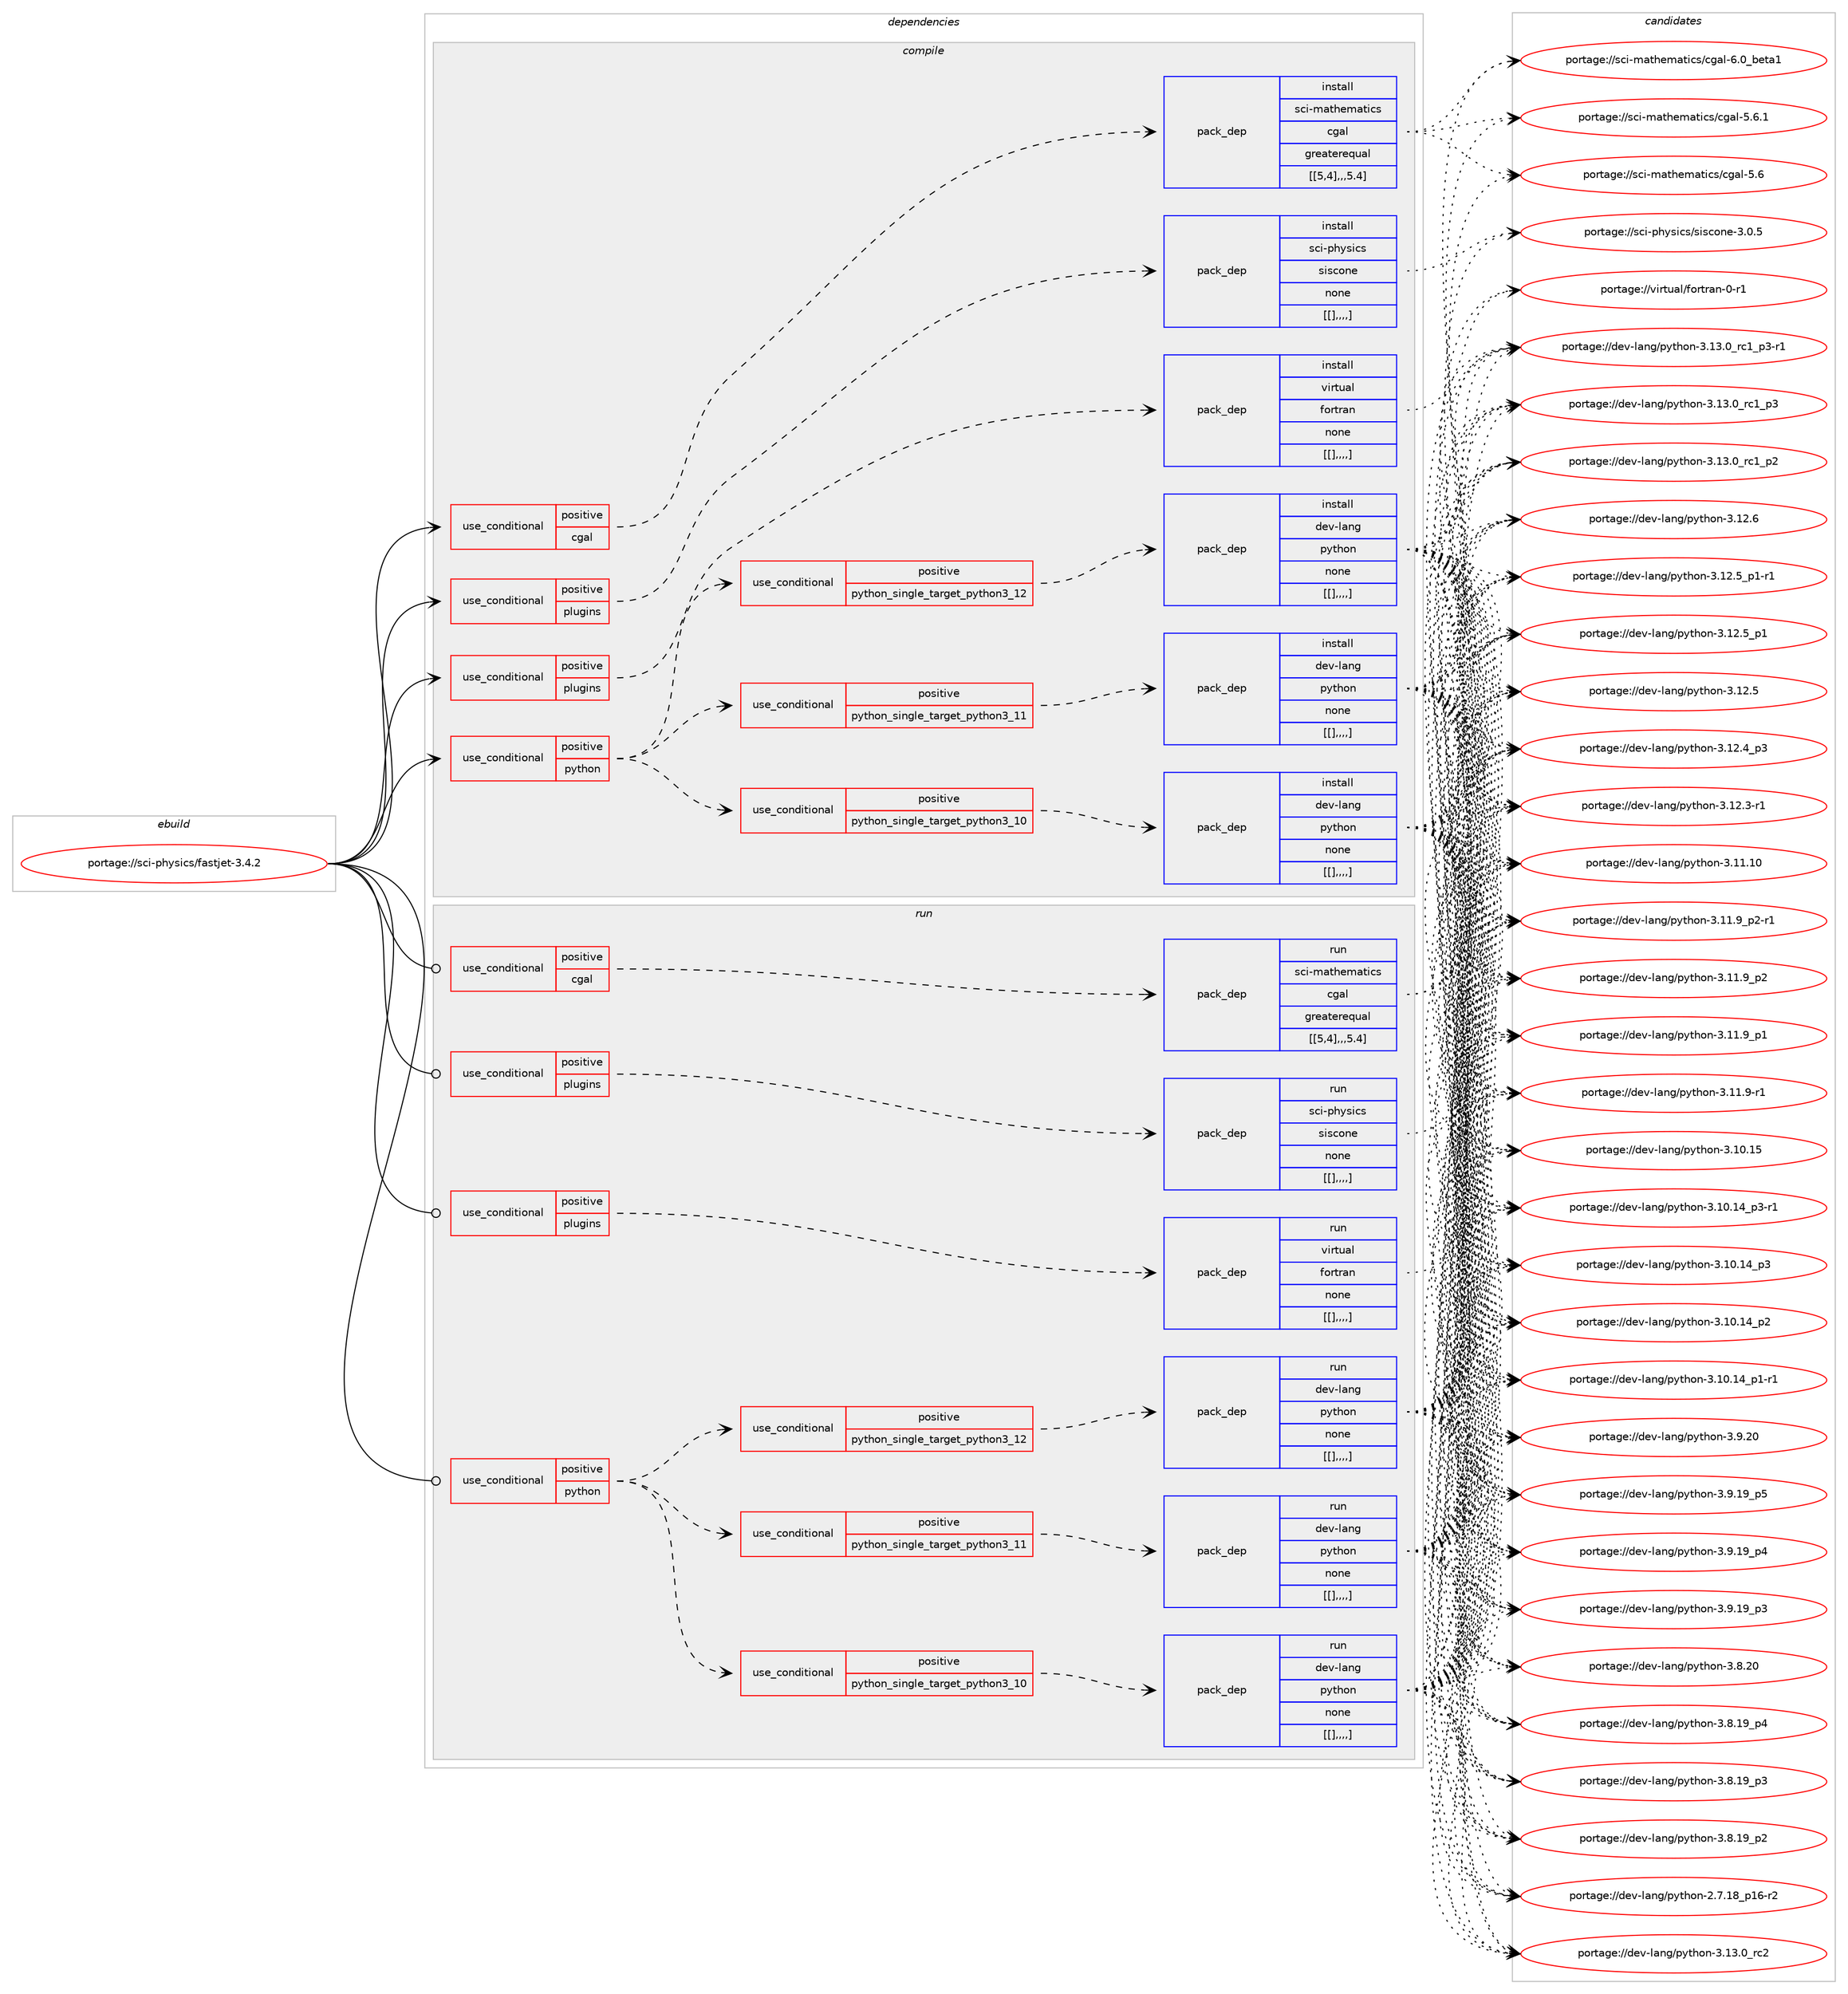 digraph prolog {

# *************
# Graph options
# *************

newrank=true;
concentrate=true;
compound=true;
graph [rankdir=LR,fontname=Helvetica,fontsize=10,ranksep=1.5];#, ranksep=2.5, nodesep=0.2];
edge  [arrowhead=vee];
node  [fontname=Helvetica,fontsize=10];

# **********
# The ebuild
# **********

subgraph cluster_leftcol {
color=gray;
label=<<i>ebuild</i>>;
id [label="portage://sci-physics/fastjet-3.4.2", color=red, width=4, href="../sci-physics/fastjet-3.4.2.svg"];
}

# ****************
# The dependencies
# ****************

subgraph cluster_midcol {
color=gray;
label=<<i>dependencies</i>>;
subgraph cluster_compile {
fillcolor="#eeeeee";
style=filled;
label=<<i>compile</i>>;
subgraph cond112927 {
dependency426866 [label=<<TABLE BORDER="0" CELLBORDER="1" CELLSPACING="0" CELLPADDING="4"><TR><TD ROWSPAN="3" CELLPADDING="10">use_conditional</TD></TR><TR><TD>positive</TD></TR><TR><TD>cgal</TD></TR></TABLE>>, shape=none, color=red];
subgraph pack310902 {
dependency426867 [label=<<TABLE BORDER="0" CELLBORDER="1" CELLSPACING="0" CELLPADDING="4" WIDTH="220"><TR><TD ROWSPAN="6" CELLPADDING="30">pack_dep</TD></TR><TR><TD WIDTH="110">install</TD></TR><TR><TD>sci-mathematics</TD></TR><TR><TD>cgal</TD></TR><TR><TD>greaterequal</TD></TR><TR><TD>[[5,4],,,5.4]</TD></TR></TABLE>>, shape=none, color=blue];
}
dependency426866:e -> dependency426867:w [weight=20,style="dashed",arrowhead="vee"];
}
id:e -> dependency426866:w [weight=20,style="solid",arrowhead="vee"];
subgraph cond112928 {
dependency426868 [label=<<TABLE BORDER="0" CELLBORDER="1" CELLSPACING="0" CELLPADDING="4"><TR><TD ROWSPAN="3" CELLPADDING="10">use_conditional</TD></TR><TR><TD>positive</TD></TR><TR><TD>plugins</TD></TR></TABLE>>, shape=none, color=red];
subgraph pack310903 {
dependency426869 [label=<<TABLE BORDER="0" CELLBORDER="1" CELLSPACING="0" CELLPADDING="4" WIDTH="220"><TR><TD ROWSPAN="6" CELLPADDING="30">pack_dep</TD></TR><TR><TD WIDTH="110">install</TD></TR><TR><TD>sci-physics</TD></TR><TR><TD>siscone</TD></TR><TR><TD>none</TD></TR><TR><TD>[[],,,,]</TD></TR></TABLE>>, shape=none, color=blue];
}
dependency426868:e -> dependency426869:w [weight=20,style="dashed",arrowhead="vee"];
}
id:e -> dependency426868:w [weight=20,style="solid",arrowhead="vee"];
subgraph cond112929 {
dependency426870 [label=<<TABLE BORDER="0" CELLBORDER="1" CELLSPACING="0" CELLPADDING="4"><TR><TD ROWSPAN="3" CELLPADDING="10">use_conditional</TD></TR><TR><TD>positive</TD></TR><TR><TD>plugins</TD></TR></TABLE>>, shape=none, color=red];
subgraph pack310904 {
dependency426871 [label=<<TABLE BORDER="0" CELLBORDER="1" CELLSPACING="0" CELLPADDING="4" WIDTH="220"><TR><TD ROWSPAN="6" CELLPADDING="30">pack_dep</TD></TR><TR><TD WIDTH="110">install</TD></TR><TR><TD>virtual</TD></TR><TR><TD>fortran</TD></TR><TR><TD>none</TD></TR><TR><TD>[[],,,,]</TD></TR></TABLE>>, shape=none, color=blue];
}
dependency426870:e -> dependency426871:w [weight=20,style="dashed",arrowhead="vee"];
}
id:e -> dependency426870:w [weight=20,style="solid",arrowhead="vee"];
subgraph cond112930 {
dependency426872 [label=<<TABLE BORDER="0" CELLBORDER="1" CELLSPACING="0" CELLPADDING="4"><TR><TD ROWSPAN="3" CELLPADDING="10">use_conditional</TD></TR><TR><TD>positive</TD></TR><TR><TD>python</TD></TR></TABLE>>, shape=none, color=red];
subgraph cond112931 {
dependency426873 [label=<<TABLE BORDER="0" CELLBORDER="1" CELLSPACING="0" CELLPADDING="4"><TR><TD ROWSPAN="3" CELLPADDING="10">use_conditional</TD></TR><TR><TD>positive</TD></TR><TR><TD>python_single_target_python3_10</TD></TR></TABLE>>, shape=none, color=red];
subgraph pack310905 {
dependency426874 [label=<<TABLE BORDER="0" CELLBORDER="1" CELLSPACING="0" CELLPADDING="4" WIDTH="220"><TR><TD ROWSPAN="6" CELLPADDING="30">pack_dep</TD></TR><TR><TD WIDTH="110">install</TD></TR><TR><TD>dev-lang</TD></TR><TR><TD>python</TD></TR><TR><TD>none</TD></TR><TR><TD>[[],,,,]</TD></TR></TABLE>>, shape=none, color=blue];
}
dependency426873:e -> dependency426874:w [weight=20,style="dashed",arrowhead="vee"];
}
dependency426872:e -> dependency426873:w [weight=20,style="dashed",arrowhead="vee"];
subgraph cond112932 {
dependency426875 [label=<<TABLE BORDER="0" CELLBORDER="1" CELLSPACING="0" CELLPADDING="4"><TR><TD ROWSPAN="3" CELLPADDING="10">use_conditional</TD></TR><TR><TD>positive</TD></TR><TR><TD>python_single_target_python3_11</TD></TR></TABLE>>, shape=none, color=red];
subgraph pack310906 {
dependency426876 [label=<<TABLE BORDER="0" CELLBORDER="1" CELLSPACING="0" CELLPADDING="4" WIDTH="220"><TR><TD ROWSPAN="6" CELLPADDING="30">pack_dep</TD></TR><TR><TD WIDTH="110">install</TD></TR><TR><TD>dev-lang</TD></TR><TR><TD>python</TD></TR><TR><TD>none</TD></TR><TR><TD>[[],,,,]</TD></TR></TABLE>>, shape=none, color=blue];
}
dependency426875:e -> dependency426876:w [weight=20,style="dashed",arrowhead="vee"];
}
dependency426872:e -> dependency426875:w [weight=20,style="dashed",arrowhead="vee"];
subgraph cond112933 {
dependency426877 [label=<<TABLE BORDER="0" CELLBORDER="1" CELLSPACING="0" CELLPADDING="4"><TR><TD ROWSPAN="3" CELLPADDING="10">use_conditional</TD></TR><TR><TD>positive</TD></TR><TR><TD>python_single_target_python3_12</TD></TR></TABLE>>, shape=none, color=red];
subgraph pack310907 {
dependency426878 [label=<<TABLE BORDER="0" CELLBORDER="1" CELLSPACING="0" CELLPADDING="4" WIDTH="220"><TR><TD ROWSPAN="6" CELLPADDING="30">pack_dep</TD></TR><TR><TD WIDTH="110">install</TD></TR><TR><TD>dev-lang</TD></TR><TR><TD>python</TD></TR><TR><TD>none</TD></TR><TR><TD>[[],,,,]</TD></TR></TABLE>>, shape=none, color=blue];
}
dependency426877:e -> dependency426878:w [weight=20,style="dashed",arrowhead="vee"];
}
dependency426872:e -> dependency426877:w [weight=20,style="dashed",arrowhead="vee"];
}
id:e -> dependency426872:w [weight=20,style="solid",arrowhead="vee"];
}
subgraph cluster_compileandrun {
fillcolor="#eeeeee";
style=filled;
label=<<i>compile and run</i>>;
}
subgraph cluster_run {
fillcolor="#eeeeee";
style=filled;
label=<<i>run</i>>;
subgraph cond112934 {
dependency426879 [label=<<TABLE BORDER="0" CELLBORDER="1" CELLSPACING="0" CELLPADDING="4"><TR><TD ROWSPAN="3" CELLPADDING="10">use_conditional</TD></TR><TR><TD>positive</TD></TR><TR><TD>cgal</TD></TR></TABLE>>, shape=none, color=red];
subgraph pack310908 {
dependency426880 [label=<<TABLE BORDER="0" CELLBORDER="1" CELLSPACING="0" CELLPADDING="4" WIDTH="220"><TR><TD ROWSPAN="6" CELLPADDING="30">pack_dep</TD></TR><TR><TD WIDTH="110">run</TD></TR><TR><TD>sci-mathematics</TD></TR><TR><TD>cgal</TD></TR><TR><TD>greaterequal</TD></TR><TR><TD>[[5,4],,,5.4]</TD></TR></TABLE>>, shape=none, color=blue];
}
dependency426879:e -> dependency426880:w [weight=20,style="dashed",arrowhead="vee"];
}
id:e -> dependency426879:w [weight=20,style="solid",arrowhead="odot"];
subgraph cond112935 {
dependency426881 [label=<<TABLE BORDER="0" CELLBORDER="1" CELLSPACING="0" CELLPADDING="4"><TR><TD ROWSPAN="3" CELLPADDING="10">use_conditional</TD></TR><TR><TD>positive</TD></TR><TR><TD>plugins</TD></TR></TABLE>>, shape=none, color=red];
subgraph pack310909 {
dependency426882 [label=<<TABLE BORDER="0" CELLBORDER="1" CELLSPACING="0" CELLPADDING="4" WIDTH="220"><TR><TD ROWSPAN="6" CELLPADDING="30">pack_dep</TD></TR><TR><TD WIDTH="110">run</TD></TR><TR><TD>sci-physics</TD></TR><TR><TD>siscone</TD></TR><TR><TD>none</TD></TR><TR><TD>[[],,,,]</TD></TR></TABLE>>, shape=none, color=blue];
}
dependency426881:e -> dependency426882:w [weight=20,style="dashed",arrowhead="vee"];
}
id:e -> dependency426881:w [weight=20,style="solid",arrowhead="odot"];
subgraph cond112936 {
dependency426883 [label=<<TABLE BORDER="0" CELLBORDER="1" CELLSPACING="0" CELLPADDING="4"><TR><TD ROWSPAN="3" CELLPADDING="10">use_conditional</TD></TR><TR><TD>positive</TD></TR><TR><TD>plugins</TD></TR></TABLE>>, shape=none, color=red];
subgraph pack310910 {
dependency426884 [label=<<TABLE BORDER="0" CELLBORDER="1" CELLSPACING="0" CELLPADDING="4" WIDTH="220"><TR><TD ROWSPAN="6" CELLPADDING="30">pack_dep</TD></TR><TR><TD WIDTH="110">run</TD></TR><TR><TD>virtual</TD></TR><TR><TD>fortran</TD></TR><TR><TD>none</TD></TR><TR><TD>[[],,,,]</TD></TR></TABLE>>, shape=none, color=blue];
}
dependency426883:e -> dependency426884:w [weight=20,style="dashed",arrowhead="vee"];
}
id:e -> dependency426883:w [weight=20,style="solid",arrowhead="odot"];
subgraph cond112937 {
dependency426885 [label=<<TABLE BORDER="0" CELLBORDER="1" CELLSPACING="0" CELLPADDING="4"><TR><TD ROWSPAN="3" CELLPADDING="10">use_conditional</TD></TR><TR><TD>positive</TD></TR><TR><TD>python</TD></TR></TABLE>>, shape=none, color=red];
subgraph cond112938 {
dependency426886 [label=<<TABLE BORDER="0" CELLBORDER="1" CELLSPACING="0" CELLPADDING="4"><TR><TD ROWSPAN="3" CELLPADDING="10">use_conditional</TD></TR><TR><TD>positive</TD></TR><TR><TD>python_single_target_python3_10</TD></TR></TABLE>>, shape=none, color=red];
subgraph pack310911 {
dependency426887 [label=<<TABLE BORDER="0" CELLBORDER="1" CELLSPACING="0" CELLPADDING="4" WIDTH="220"><TR><TD ROWSPAN="6" CELLPADDING="30">pack_dep</TD></TR><TR><TD WIDTH="110">run</TD></TR><TR><TD>dev-lang</TD></TR><TR><TD>python</TD></TR><TR><TD>none</TD></TR><TR><TD>[[],,,,]</TD></TR></TABLE>>, shape=none, color=blue];
}
dependency426886:e -> dependency426887:w [weight=20,style="dashed",arrowhead="vee"];
}
dependency426885:e -> dependency426886:w [weight=20,style="dashed",arrowhead="vee"];
subgraph cond112939 {
dependency426888 [label=<<TABLE BORDER="0" CELLBORDER="1" CELLSPACING="0" CELLPADDING="4"><TR><TD ROWSPAN="3" CELLPADDING="10">use_conditional</TD></TR><TR><TD>positive</TD></TR><TR><TD>python_single_target_python3_11</TD></TR></TABLE>>, shape=none, color=red];
subgraph pack310912 {
dependency426889 [label=<<TABLE BORDER="0" CELLBORDER="1" CELLSPACING="0" CELLPADDING="4" WIDTH="220"><TR><TD ROWSPAN="6" CELLPADDING="30">pack_dep</TD></TR><TR><TD WIDTH="110">run</TD></TR><TR><TD>dev-lang</TD></TR><TR><TD>python</TD></TR><TR><TD>none</TD></TR><TR><TD>[[],,,,]</TD></TR></TABLE>>, shape=none, color=blue];
}
dependency426888:e -> dependency426889:w [weight=20,style="dashed",arrowhead="vee"];
}
dependency426885:e -> dependency426888:w [weight=20,style="dashed",arrowhead="vee"];
subgraph cond112940 {
dependency426890 [label=<<TABLE BORDER="0" CELLBORDER="1" CELLSPACING="0" CELLPADDING="4"><TR><TD ROWSPAN="3" CELLPADDING="10">use_conditional</TD></TR><TR><TD>positive</TD></TR><TR><TD>python_single_target_python3_12</TD></TR></TABLE>>, shape=none, color=red];
subgraph pack310913 {
dependency426891 [label=<<TABLE BORDER="0" CELLBORDER="1" CELLSPACING="0" CELLPADDING="4" WIDTH="220"><TR><TD ROWSPAN="6" CELLPADDING="30">pack_dep</TD></TR><TR><TD WIDTH="110">run</TD></TR><TR><TD>dev-lang</TD></TR><TR><TD>python</TD></TR><TR><TD>none</TD></TR><TR><TD>[[],,,,]</TD></TR></TABLE>>, shape=none, color=blue];
}
dependency426890:e -> dependency426891:w [weight=20,style="dashed",arrowhead="vee"];
}
dependency426885:e -> dependency426890:w [weight=20,style="dashed",arrowhead="vee"];
}
id:e -> dependency426885:w [weight=20,style="solid",arrowhead="odot"];
}
}

# **************
# The candidates
# **************

subgraph cluster_choices {
rank=same;
color=gray;
label=<<i>candidates</i>>;

subgraph choice310902 {
color=black;
nodesep=1;
choice11599105451099711610410110997116105991154799103971084554464895981011169749 [label="portage://sci-mathematics/cgal-6.0_beta1", color=red, width=4,href="../sci-mathematics/cgal-6.0_beta1.svg"];
choice1159910545109971161041011099711610599115479910397108455346544649 [label="portage://sci-mathematics/cgal-5.6.1", color=red, width=4,href="../sci-mathematics/cgal-5.6.1.svg"];
choice115991054510997116104101109971161059911547991039710845534654 [label="portage://sci-mathematics/cgal-5.6", color=red, width=4,href="../sci-mathematics/cgal-5.6.svg"];
dependency426867:e -> choice11599105451099711610410110997116105991154799103971084554464895981011169749:w [style=dotted,weight="100"];
dependency426867:e -> choice1159910545109971161041011099711610599115479910397108455346544649:w [style=dotted,weight="100"];
dependency426867:e -> choice115991054510997116104101109971161059911547991039710845534654:w [style=dotted,weight="100"];
}
subgraph choice310903 {
color=black;
nodesep=1;
choice1159910545112104121115105991154711510511599111110101455146484653 [label="portage://sci-physics/siscone-3.0.5", color=red, width=4,href="../sci-physics/siscone-3.0.5.svg"];
dependency426869:e -> choice1159910545112104121115105991154711510511599111110101455146484653:w [style=dotted,weight="100"];
}
subgraph choice310904 {
color=black;
nodesep=1;
choice11810511411611797108471021111141161149711045484511449 [label="portage://virtual/fortran-0-r1", color=red, width=4,href="../virtual/fortran-0-r1.svg"];
dependency426871:e -> choice11810511411611797108471021111141161149711045484511449:w [style=dotted,weight="100"];
}
subgraph choice310905 {
color=black;
nodesep=1;
choice10010111845108971101034711212111610411111045514649514648951149950 [label="portage://dev-lang/python-3.13.0_rc2", color=red, width=4,href="../dev-lang/python-3.13.0_rc2.svg"];
choice1001011184510897110103471121211161041111104551464951464895114994995112514511449 [label="portage://dev-lang/python-3.13.0_rc1_p3-r1", color=red, width=4,href="../dev-lang/python-3.13.0_rc1_p3-r1.svg"];
choice100101118451089711010347112121116104111110455146495146489511499499511251 [label="portage://dev-lang/python-3.13.0_rc1_p3", color=red, width=4,href="../dev-lang/python-3.13.0_rc1_p3.svg"];
choice100101118451089711010347112121116104111110455146495146489511499499511250 [label="portage://dev-lang/python-3.13.0_rc1_p2", color=red, width=4,href="../dev-lang/python-3.13.0_rc1_p2.svg"];
choice10010111845108971101034711212111610411111045514649504654 [label="portage://dev-lang/python-3.12.6", color=red, width=4,href="../dev-lang/python-3.12.6.svg"];
choice1001011184510897110103471121211161041111104551464950465395112494511449 [label="portage://dev-lang/python-3.12.5_p1-r1", color=red, width=4,href="../dev-lang/python-3.12.5_p1-r1.svg"];
choice100101118451089711010347112121116104111110455146495046539511249 [label="portage://dev-lang/python-3.12.5_p1", color=red, width=4,href="../dev-lang/python-3.12.5_p1.svg"];
choice10010111845108971101034711212111610411111045514649504653 [label="portage://dev-lang/python-3.12.5", color=red, width=4,href="../dev-lang/python-3.12.5.svg"];
choice100101118451089711010347112121116104111110455146495046529511251 [label="portage://dev-lang/python-3.12.4_p3", color=red, width=4,href="../dev-lang/python-3.12.4_p3.svg"];
choice100101118451089711010347112121116104111110455146495046514511449 [label="portage://dev-lang/python-3.12.3-r1", color=red, width=4,href="../dev-lang/python-3.12.3-r1.svg"];
choice1001011184510897110103471121211161041111104551464949464948 [label="portage://dev-lang/python-3.11.10", color=red, width=4,href="../dev-lang/python-3.11.10.svg"];
choice1001011184510897110103471121211161041111104551464949465795112504511449 [label="portage://dev-lang/python-3.11.9_p2-r1", color=red, width=4,href="../dev-lang/python-3.11.9_p2-r1.svg"];
choice100101118451089711010347112121116104111110455146494946579511250 [label="portage://dev-lang/python-3.11.9_p2", color=red, width=4,href="../dev-lang/python-3.11.9_p2.svg"];
choice100101118451089711010347112121116104111110455146494946579511249 [label="portage://dev-lang/python-3.11.9_p1", color=red, width=4,href="../dev-lang/python-3.11.9_p1.svg"];
choice100101118451089711010347112121116104111110455146494946574511449 [label="portage://dev-lang/python-3.11.9-r1", color=red, width=4,href="../dev-lang/python-3.11.9-r1.svg"];
choice1001011184510897110103471121211161041111104551464948464953 [label="portage://dev-lang/python-3.10.15", color=red, width=4,href="../dev-lang/python-3.10.15.svg"];
choice100101118451089711010347112121116104111110455146494846495295112514511449 [label="portage://dev-lang/python-3.10.14_p3-r1", color=red, width=4,href="../dev-lang/python-3.10.14_p3-r1.svg"];
choice10010111845108971101034711212111610411111045514649484649529511251 [label="portage://dev-lang/python-3.10.14_p3", color=red, width=4,href="../dev-lang/python-3.10.14_p3.svg"];
choice10010111845108971101034711212111610411111045514649484649529511250 [label="portage://dev-lang/python-3.10.14_p2", color=red, width=4,href="../dev-lang/python-3.10.14_p2.svg"];
choice100101118451089711010347112121116104111110455146494846495295112494511449 [label="portage://dev-lang/python-3.10.14_p1-r1", color=red, width=4,href="../dev-lang/python-3.10.14_p1-r1.svg"];
choice10010111845108971101034711212111610411111045514657465048 [label="portage://dev-lang/python-3.9.20", color=red, width=4,href="../dev-lang/python-3.9.20.svg"];
choice100101118451089711010347112121116104111110455146574649579511253 [label="portage://dev-lang/python-3.9.19_p5", color=red, width=4,href="../dev-lang/python-3.9.19_p5.svg"];
choice100101118451089711010347112121116104111110455146574649579511252 [label="portage://dev-lang/python-3.9.19_p4", color=red, width=4,href="../dev-lang/python-3.9.19_p4.svg"];
choice100101118451089711010347112121116104111110455146574649579511251 [label="portage://dev-lang/python-3.9.19_p3", color=red, width=4,href="../dev-lang/python-3.9.19_p3.svg"];
choice10010111845108971101034711212111610411111045514656465048 [label="portage://dev-lang/python-3.8.20", color=red, width=4,href="../dev-lang/python-3.8.20.svg"];
choice100101118451089711010347112121116104111110455146564649579511252 [label="portage://dev-lang/python-3.8.19_p4", color=red, width=4,href="../dev-lang/python-3.8.19_p4.svg"];
choice100101118451089711010347112121116104111110455146564649579511251 [label="portage://dev-lang/python-3.8.19_p3", color=red, width=4,href="../dev-lang/python-3.8.19_p3.svg"];
choice100101118451089711010347112121116104111110455146564649579511250 [label="portage://dev-lang/python-3.8.19_p2", color=red, width=4,href="../dev-lang/python-3.8.19_p2.svg"];
choice100101118451089711010347112121116104111110455046554649569511249544511450 [label="portage://dev-lang/python-2.7.18_p16-r2", color=red, width=4,href="../dev-lang/python-2.7.18_p16-r2.svg"];
dependency426874:e -> choice10010111845108971101034711212111610411111045514649514648951149950:w [style=dotted,weight="100"];
dependency426874:e -> choice1001011184510897110103471121211161041111104551464951464895114994995112514511449:w [style=dotted,weight="100"];
dependency426874:e -> choice100101118451089711010347112121116104111110455146495146489511499499511251:w [style=dotted,weight="100"];
dependency426874:e -> choice100101118451089711010347112121116104111110455146495146489511499499511250:w [style=dotted,weight="100"];
dependency426874:e -> choice10010111845108971101034711212111610411111045514649504654:w [style=dotted,weight="100"];
dependency426874:e -> choice1001011184510897110103471121211161041111104551464950465395112494511449:w [style=dotted,weight="100"];
dependency426874:e -> choice100101118451089711010347112121116104111110455146495046539511249:w [style=dotted,weight="100"];
dependency426874:e -> choice10010111845108971101034711212111610411111045514649504653:w [style=dotted,weight="100"];
dependency426874:e -> choice100101118451089711010347112121116104111110455146495046529511251:w [style=dotted,weight="100"];
dependency426874:e -> choice100101118451089711010347112121116104111110455146495046514511449:w [style=dotted,weight="100"];
dependency426874:e -> choice1001011184510897110103471121211161041111104551464949464948:w [style=dotted,weight="100"];
dependency426874:e -> choice1001011184510897110103471121211161041111104551464949465795112504511449:w [style=dotted,weight="100"];
dependency426874:e -> choice100101118451089711010347112121116104111110455146494946579511250:w [style=dotted,weight="100"];
dependency426874:e -> choice100101118451089711010347112121116104111110455146494946579511249:w [style=dotted,weight="100"];
dependency426874:e -> choice100101118451089711010347112121116104111110455146494946574511449:w [style=dotted,weight="100"];
dependency426874:e -> choice1001011184510897110103471121211161041111104551464948464953:w [style=dotted,weight="100"];
dependency426874:e -> choice100101118451089711010347112121116104111110455146494846495295112514511449:w [style=dotted,weight="100"];
dependency426874:e -> choice10010111845108971101034711212111610411111045514649484649529511251:w [style=dotted,weight="100"];
dependency426874:e -> choice10010111845108971101034711212111610411111045514649484649529511250:w [style=dotted,weight="100"];
dependency426874:e -> choice100101118451089711010347112121116104111110455146494846495295112494511449:w [style=dotted,weight="100"];
dependency426874:e -> choice10010111845108971101034711212111610411111045514657465048:w [style=dotted,weight="100"];
dependency426874:e -> choice100101118451089711010347112121116104111110455146574649579511253:w [style=dotted,weight="100"];
dependency426874:e -> choice100101118451089711010347112121116104111110455146574649579511252:w [style=dotted,weight="100"];
dependency426874:e -> choice100101118451089711010347112121116104111110455146574649579511251:w [style=dotted,weight="100"];
dependency426874:e -> choice10010111845108971101034711212111610411111045514656465048:w [style=dotted,weight="100"];
dependency426874:e -> choice100101118451089711010347112121116104111110455146564649579511252:w [style=dotted,weight="100"];
dependency426874:e -> choice100101118451089711010347112121116104111110455146564649579511251:w [style=dotted,weight="100"];
dependency426874:e -> choice100101118451089711010347112121116104111110455146564649579511250:w [style=dotted,weight="100"];
dependency426874:e -> choice100101118451089711010347112121116104111110455046554649569511249544511450:w [style=dotted,weight="100"];
}
subgraph choice310906 {
color=black;
nodesep=1;
choice10010111845108971101034711212111610411111045514649514648951149950 [label="portage://dev-lang/python-3.13.0_rc2", color=red, width=4,href="../dev-lang/python-3.13.0_rc2.svg"];
choice1001011184510897110103471121211161041111104551464951464895114994995112514511449 [label="portage://dev-lang/python-3.13.0_rc1_p3-r1", color=red, width=4,href="../dev-lang/python-3.13.0_rc1_p3-r1.svg"];
choice100101118451089711010347112121116104111110455146495146489511499499511251 [label="portage://dev-lang/python-3.13.0_rc1_p3", color=red, width=4,href="../dev-lang/python-3.13.0_rc1_p3.svg"];
choice100101118451089711010347112121116104111110455146495146489511499499511250 [label="portage://dev-lang/python-3.13.0_rc1_p2", color=red, width=4,href="../dev-lang/python-3.13.0_rc1_p2.svg"];
choice10010111845108971101034711212111610411111045514649504654 [label="portage://dev-lang/python-3.12.6", color=red, width=4,href="../dev-lang/python-3.12.6.svg"];
choice1001011184510897110103471121211161041111104551464950465395112494511449 [label="portage://dev-lang/python-3.12.5_p1-r1", color=red, width=4,href="../dev-lang/python-3.12.5_p1-r1.svg"];
choice100101118451089711010347112121116104111110455146495046539511249 [label="portage://dev-lang/python-3.12.5_p1", color=red, width=4,href="../dev-lang/python-3.12.5_p1.svg"];
choice10010111845108971101034711212111610411111045514649504653 [label="portage://dev-lang/python-3.12.5", color=red, width=4,href="../dev-lang/python-3.12.5.svg"];
choice100101118451089711010347112121116104111110455146495046529511251 [label="portage://dev-lang/python-3.12.4_p3", color=red, width=4,href="../dev-lang/python-3.12.4_p3.svg"];
choice100101118451089711010347112121116104111110455146495046514511449 [label="portage://dev-lang/python-3.12.3-r1", color=red, width=4,href="../dev-lang/python-3.12.3-r1.svg"];
choice1001011184510897110103471121211161041111104551464949464948 [label="portage://dev-lang/python-3.11.10", color=red, width=4,href="../dev-lang/python-3.11.10.svg"];
choice1001011184510897110103471121211161041111104551464949465795112504511449 [label="portage://dev-lang/python-3.11.9_p2-r1", color=red, width=4,href="../dev-lang/python-3.11.9_p2-r1.svg"];
choice100101118451089711010347112121116104111110455146494946579511250 [label="portage://dev-lang/python-3.11.9_p2", color=red, width=4,href="../dev-lang/python-3.11.9_p2.svg"];
choice100101118451089711010347112121116104111110455146494946579511249 [label="portage://dev-lang/python-3.11.9_p1", color=red, width=4,href="../dev-lang/python-3.11.9_p1.svg"];
choice100101118451089711010347112121116104111110455146494946574511449 [label="portage://dev-lang/python-3.11.9-r1", color=red, width=4,href="../dev-lang/python-3.11.9-r1.svg"];
choice1001011184510897110103471121211161041111104551464948464953 [label="portage://dev-lang/python-3.10.15", color=red, width=4,href="../dev-lang/python-3.10.15.svg"];
choice100101118451089711010347112121116104111110455146494846495295112514511449 [label="portage://dev-lang/python-3.10.14_p3-r1", color=red, width=4,href="../dev-lang/python-3.10.14_p3-r1.svg"];
choice10010111845108971101034711212111610411111045514649484649529511251 [label="portage://dev-lang/python-3.10.14_p3", color=red, width=4,href="../dev-lang/python-3.10.14_p3.svg"];
choice10010111845108971101034711212111610411111045514649484649529511250 [label="portage://dev-lang/python-3.10.14_p2", color=red, width=4,href="../dev-lang/python-3.10.14_p2.svg"];
choice100101118451089711010347112121116104111110455146494846495295112494511449 [label="portage://dev-lang/python-3.10.14_p1-r1", color=red, width=4,href="../dev-lang/python-3.10.14_p1-r1.svg"];
choice10010111845108971101034711212111610411111045514657465048 [label="portage://dev-lang/python-3.9.20", color=red, width=4,href="../dev-lang/python-3.9.20.svg"];
choice100101118451089711010347112121116104111110455146574649579511253 [label="portage://dev-lang/python-3.9.19_p5", color=red, width=4,href="../dev-lang/python-3.9.19_p5.svg"];
choice100101118451089711010347112121116104111110455146574649579511252 [label="portage://dev-lang/python-3.9.19_p4", color=red, width=4,href="../dev-lang/python-3.9.19_p4.svg"];
choice100101118451089711010347112121116104111110455146574649579511251 [label="portage://dev-lang/python-3.9.19_p3", color=red, width=4,href="../dev-lang/python-3.9.19_p3.svg"];
choice10010111845108971101034711212111610411111045514656465048 [label="portage://dev-lang/python-3.8.20", color=red, width=4,href="../dev-lang/python-3.8.20.svg"];
choice100101118451089711010347112121116104111110455146564649579511252 [label="portage://dev-lang/python-3.8.19_p4", color=red, width=4,href="../dev-lang/python-3.8.19_p4.svg"];
choice100101118451089711010347112121116104111110455146564649579511251 [label="portage://dev-lang/python-3.8.19_p3", color=red, width=4,href="../dev-lang/python-3.8.19_p3.svg"];
choice100101118451089711010347112121116104111110455146564649579511250 [label="portage://dev-lang/python-3.8.19_p2", color=red, width=4,href="../dev-lang/python-3.8.19_p2.svg"];
choice100101118451089711010347112121116104111110455046554649569511249544511450 [label="portage://dev-lang/python-2.7.18_p16-r2", color=red, width=4,href="../dev-lang/python-2.7.18_p16-r2.svg"];
dependency426876:e -> choice10010111845108971101034711212111610411111045514649514648951149950:w [style=dotted,weight="100"];
dependency426876:e -> choice1001011184510897110103471121211161041111104551464951464895114994995112514511449:w [style=dotted,weight="100"];
dependency426876:e -> choice100101118451089711010347112121116104111110455146495146489511499499511251:w [style=dotted,weight="100"];
dependency426876:e -> choice100101118451089711010347112121116104111110455146495146489511499499511250:w [style=dotted,weight="100"];
dependency426876:e -> choice10010111845108971101034711212111610411111045514649504654:w [style=dotted,weight="100"];
dependency426876:e -> choice1001011184510897110103471121211161041111104551464950465395112494511449:w [style=dotted,weight="100"];
dependency426876:e -> choice100101118451089711010347112121116104111110455146495046539511249:w [style=dotted,weight="100"];
dependency426876:e -> choice10010111845108971101034711212111610411111045514649504653:w [style=dotted,weight="100"];
dependency426876:e -> choice100101118451089711010347112121116104111110455146495046529511251:w [style=dotted,weight="100"];
dependency426876:e -> choice100101118451089711010347112121116104111110455146495046514511449:w [style=dotted,weight="100"];
dependency426876:e -> choice1001011184510897110103471121211161041111104551464949464948:w [style=dotted,weight="100"];
dependency426876:e -> choice1001011184510897110103471121211161041111104551464949465795112504511449:w [style=dotted,weight="100"];
dependency426876:e -> choice100101118451089711010347112121116104111110455146494946579511250:w [style=dotted,weight="100"];
dependency426876:e -> choice100101118451089711010347112121116104111110455146494946579511249:w [style=dotted,weight="100"];
dependency426876:e -> choice100101118451089711010347112121116104111110455146494946574511449:w [style=dotted,weight="100"];
dependency426876:e -> choice1001011184510897110103471121211161041111104551464948464953:w [style=dotted,weight="100"];
dependency426876:e -> choice100101118451089711010347112121116104111110455146494846495295112514511449:w [style=dotted,weight="100"];
dependency426876:e -> choice10010111845108971101034711212111610411111045514649484649529511251:w [style=dotted,weight="100"];
dependency426876:e -> choice10010111845108971101034711212111610411111045514649484649529511250:w [style=dotted,weight="100"];
dependency426876:e -> choice100101118451089711010347112121116104111110455146494846495295112494511449:w [style=dotted,weight="100"];
dependency426876:e -> choice10010111845108971101034711212111610411111045514657465048:w [style=dotted,weight="100"];
dependency426876:e -> choice100101118451089711010347112121116104111110455146574649579511253:w [style=dotted,weight="100"];
dependency426876:e -> choice100101118451089711010347112121116104111110455146574649579511252:w [style=dotted,weight="100"];
dependency426876:e -> choice100101118451089711010347112121116104111110455146574649579511251:w [style=dotted,weight="100"];
dependency426876:e -> choice10010111845108971101034711212111610411111045514656465048:w [style=dotted,weight="100"];
dependency426876:e -> choice100101118451089711010347112121116104111110455146564649579511252:w [style=dotted,weight="100"];
dependency426876:e -> choice100101118451089711010347112121116104111110455146564649579511251:w [style=dotted,weight="100"];
dependency426876:e -> choice100101118451089711010347112121116104111110455146564649579511250:w [style=dotted,weight="100"];
dependency426876:e -> choice100101118451089711010347112121116104111110455046554649569511249544511450:w [style=dotted,weight="100"];
}
subgraph choice310907 {
color=black;
nodesep=1;
choice10010111845108971101034711212111610411111045514649514648951149950 [label="portage://dev-lang/python-3.13.0_rc2", color=red, width=4,href="../dev-lang/python-3.13.0_rc2.svg"];
choice1001011184510897110103471121211161041111104551464951464895114994995112514511449 [label="portage://dev-lang/python-3.13.0_rc1_p3-r1", color=red, width=4,href="../dev-lang/python-3.13.0_rc1_p3-r1.svg"];
choice100101118451089711010347112121116104111110455146495146489511499499511251 [label="portage://dev-lang/python-3.13.0_rc1_p3", color=red, width=4,href="../dev-lang/python-3.13.0_rc1_p3.svg"];
choice100101118451089711010347112121116104111110455146495146489511499499511250 [label="portage://dev-lang/python-3.13.0_rc1_p2", color=red, width=4,href="../dev-lang/python-3.13.0_rc1_p2.svg"];
choice10010111845108971101034711212111610411111045514649504654 [label="portage://dev-lang/python-3.12.6", color=red, width=4,href="../dev-lang/python-3.12.6.svg"];
choice1001011184510897110103471121211161041111104551464950465395112494511449 [label="portage://dev-lang/python-3.12.5_p1-r1", color=red, width=4,href="../dev-lang/python-3.12.5_p1-r1.svg"];
choice100101118451089711010347112121116104111110455146495046539511249 [label="portage://dev-lang/python-3.12.5_p1", color=red, width=4,href="../dev-lang/python-3.12.5_p1.svg"];
choice10010111845108971101034711212111610411111045514649504653 [label="portage://dev-lang/python-3.12.5", color=red, width=4,href="../dev-lang/python-3.12.5.svg"];
choice100101118451089711010347112121116104111110455146495046529511251 [label="portage://dev-lang/python-3.12.4_p3", color=red, width=4,href="../dev-lang/python-3.12.4_p3.svg"];
choice100101118451089711010347112121116104111110455146495046514511449 [label="portage://dev-lang/python-3.12.3-r1", color=red, width=4,href="../dev-lang/python-3.12.3-r1.svg"];
choice1001011184510897110103471121211161041111104551464949464948 [label="portage://dev-lang/python-3.11.10", color=red, width=4,href="../dev-lang/python-3.11.10.svg"];
choice1001011184510897110103471121211161041111104551464949465795112504511449 [label="portage://dev-lang/python-3.11.9_p2-r1", color=red, width=4,href="../dev-lang/python-3.11.9_p2-r1.svg"];
choice100101118451089711010347112121116104111110455146494946579511250 [label="portage://dev-lang/python-3.11.9_p2", color=red, width=4,href="../dev-lang/python-3.11.9_p2.svg"];
choice100101118451089711010347112121116104111110455146494946579511249 [label="portage://dev-lang/python-3.11.9_p1", color=red, width=4,href="../dev-lang/python-3.11.9_p1.svg"];
choice100101118451089711010347112121116104111110455146494946574511449 [label="portage://dev-lang/python-3.11.9-r1", color=red, width=4,href="../dev-lang/python-3.11.9-r1.svg"];
choice1001011184510897110103471121211161041111104551464948464953 [label="portage://dev-lang/python-3.10.15", color=red, width=4,href="../dev-lang/python-3.10.15.svg"];
choice100101118451089711010347112121116104111110455146494846495295112514511449 [label="portage://dev-lang/python-3.10.14_p3-r1", color=red, width=4,href="../dev-lang/python-3.10.14_p3-r1.svg"];
choice10010111845108971101034711212111610411111045514649484649529511251 [label="portage://dev-lang/python-3.10.14_p3", color=red, width=4,href="../dev-lang/python-3.10.14_p3.svg"];
choice10010111845108971101034711212111610411111045514649484649529511250 [label="portage://dev-lang/python-3.10.14_p2", color=red, width=4,href="../dev-lang/python-3.10.14_p2.svg"];
choice100101118451089711010347112121116104111110455146494846495295112494511449 [label="portage://dev-lang/python-3.10.14_p1-r1", color=red, width=4,href="../dev-lang/python-3.10.14_p1-r1.svg"];
choice10010111845108971101034711212111610411111045514657465048 [label="portage://dev-lang/python-3.9.20", color=red, width=4,href="../dev-lang/python-3.9.20.svg"];
choice100101118451089711010347112121116104111110455146574649579511253 [label="portage://dev-lang/python-3.9.19_p5", color=red, width=4,href="../dev-lang/python-3.9.19_p5.svg"];
choice100101118451089711010347112121116104111110455146574649579511252 [label="portage://dev-lang/python-3.9.19_p4", color=red, width=4,href="../dev-lang/python-3.9.19_p4.svg"];
choice100101118451089711010347112121116104111110455146574649579511251 [label="portage://dev-lang/python-3.9.19_p3", color=red, width=4,href="../dev-lang/python-3.9.19_p3.svg"];
choice10010111845108971101034711212111610411111045514656465048 [label="portage://dev-lang/python-3.8.20", color=red, width=4,href="../dev-lang/python-3.8.20.svg"];
choice100101118451089711010347112121116104111110455146564649579511252 [label="portage://dev-lang/python-3.8.19_p4", color=red, width=4,href="../dev-lang/python-3.8.19_p4.svg"];
choice100101118451089711010347112121116104111110455146564649579511251 [label="portage://dev-lang/python-3.8.19_p3", color=red, width=4,href="../dev-lang/python-3.8.19_p3.svg"];
choice100101118451089711010347112121116104111110455146564649579511250 [label="portage://dev-lang/python-3.8.19_p2", color=red, width=4,href="../dev-lang/python-3.8.19_p2.svg"];
choice100101118451089711010347112121116104111110455046554649569511249544511450 [label="portage://dev-lang/python-2.7.18_p16-r2", color=red, width=4,href="../dev-lang/python-2.7.18_p16-r2.svg"];
dependency426878:e -> choice10010111845108971101034711212111610411111045514649514648951149950:w [style=dotted,weight="100"];
dependency426878:e -> choice1001011184510897110103471121211161041111104551464951464895114994995112514511449:w [style=dotted,weight="100"];
dependency426878:e -> choice100101118451089711010347112121116104111110455146495146489511499499511251:w [style=dotted,weight="100"];
dependency426878:e -> choice100101118451089711010347112121116104111110455146495146489511499499511250:w [style=dotted,weight="100"];
dependency426878:e -> choice10010111845108971101034711212111610411111045514649504654:w [style=dotted,weight="100"];
dependency426878:e -> choice1001011184510897110103471121211161041111104551464950465395112494511449:w [style=dotted,weight="100"];
dependency426878:e -> choice100101118451089711010347112121116104111110455146495046539511249:w [style=dotted,weight="100"];
dependency426878:e -> choice10010111845108971101034711212111610411111045514649504653:w [style=dotted,weight="100"];
dependency426878:e -> choice100101118451089711010347112121116104111110455146495046529511251:w [style=dotted,weight="100"];
dependency426878:e -> choice100101118451089711010347112121116104111110455146495046514511449:w [style=dotted,weight="100"];
dependency426878:e -> choice1001011184510897110103471121211161041111104551464949464948:w [style=dotted,weight="100"];
dependency426878:e -> choice1001011184510897110103471121211161041111104551464949465795112504511449:w [style=dotted,weight="100"];
dependency426878:e -> choice100101118451089711010347112121116104111110455146494946579511250:w [style=dotted,weight="100"];
dependency426878:e -> choice100101118451089711010347112121116104111110455146494946579511249:w [style=dotted,weight="100"];
dependency426878:e -> choice100101118451089711010347112121116104111110455146494946574511449:w [style=dotted,weight="100"];
dependency426878:e -> choice1001011184510897110103471121211161041111104551464948464953:w [style=dotted,weight="100"];
dependency426878:e -> choice100101118451089711010347112121116104111110455146494846495295112514511449:w [style=dotted,weight="100"];
dependency426878:e -> choice10010111845108971101034711212111610411111045514649484649529511251:w [style=dotted,weight="100"];
dependency426878:e -> choice10010111845108971101034711212111610411111045514649484649529511250:w [style=dotted,weight="100"];
dependency426878:e -> choice100101118451089711010347112121116104111110455146494846495295112494511449:w [style=dotted,weight="100"];
dependency426878:e -> choice10010111845108971101034711212111610411111045514657465048:w [style=dotted,weight="100"];
dependency426878:e -> choice100101118451089711010347112121116104111110455146574649579511253:w [style=dotted,weight="100"];
dependency426878:e -> choice100101118451089711010347112121116104111110455146574649579511252:w [style=dotted,weight="100"];
dependency426878:e -> choice100101118451089711010347112121116104111110455146574649579511251:w [style=dotted,weight="100"];
dependency426878:e -> choice10010111845108971101034711212111610411111045514656465048:w [style=dotted,weight="100"];
dependency426878:e -> choice100101118451089711010347112121116104111110455146564649579511252:w [style=dotted,weight="100"];
dependency426878:e -> choice100101118451089711010347112121116104111110455146564649579511251:w [style=dotted,weight="100"];
dependency426878:e -> choice100101118451089711010347112121116104111110455146564649579511250:w [style=dotted,weight="100"];
dependency426878:e -> choice100101118451089711010347112121116104111110455046554649569511249544511450:w [style=dotted,weight="100"];
}
subgraph choice310908 {
color=black;
nodesep=1;
choice11599105451099711610410110997116105991154799103971084554464895981011169749 [label="portage://sci-mathematics/cgal-6.0_beta1", color=red, width=4,href="../sci-mathematics/cgal-6.0_beta1.svg"];
choice1159910545109971161041011099711610599115479910397108455346544649 [label="portage://sci-mathematics/cgal-5.6.1", color=red, width=4,href="../sci-mathematics/cgal-5.6.1.svg"];
choice115991054510997116104101109971161059911547991039710845534654 [label="portage://sci-mathematics/cgal-5.6", color=red, width=4,href="../sci-mathematics/cgal-5.6.svg"];
dependency426880:e -> choice11599105451099711610410110997116105991154799103971084554464895981011169749:w [style=dotted,weight="100"];
dependency426880:e -> choice1159910545109971161041011099711610599115479910397108455346544649:w [style=dotted,weight="100"];
dependency426880:e -> choice115991054510997116104101109971161059911547991039710845534654:w [style=dotted,weight="100"];
}
subgraph choice310909 {
color=black;
nodesep=1;
choice1159910545112104121115105991154711510511599111110101455146484653 [label="portage://sci-physics/siscone-3.0.5", color=red, width=4,href="../sci-physics/siscone-3.0.5.svg"];
dependency426882:e -> choice1159910545112104121115105991154711510511599111110101455146484653:w [style=dotted,weight="100"];
}
subgraph choice310910 {
color=black;
nodesep=1;
choice11810511411611797108471021111141161149711045484511449 [label="portage://virtual/fortran-0-r1", color=red, width=4,href="../virtual/fortran-0-r1.svg"];
dependency426884:e -> choice11810511411611797108471021111141161149711045484511449:w [style=dotted,weight="100"];
}
subgraph choice310911 {
color=black;
nodesep=1;
choice10010111845108971101034711212111610411111045514649514648951149950 [label="portage://dev-lang/python-3.13.0_rc2", color=red, width=4,href="../dev-lang/python-3.13.0_rc2.svg"];
choice1001011184510897110103471121211161041111104551464951464895114994995112514511449 [label="portage://dev-lang/python-3.13.0_rc1_p3-r1", color=red, width=4,href="../dev-lang/python-3.13.0_rc1_p3-r1.svg"];
choice100101118451089711010347112121116104111110455146495146489511499499511251 [label="portage://dev-lang/python-3.13.0_rc1_p3", color=red, width=4,href="../dev-lang/python-3.13.0_rc1_p3.svg"];
choice100101118451089711010347112121116104111110455146495146489511499499511250 [label="portage://dev-lang/python-3.13.0_rc1_p2", color=red, width=4,href="../dev-lang/python-3.13.0_rc1_p2.svg"];
choice10010111845108971101034711212111610411111045514649504654 [label="portage://dev-lang/python-3.12.6", color=red, width=4,href="../dev-lang/python-3.12.6.svg"];
choice1001011184510897110103471121211161041111104551464950465395112494511449 [label="portage://dev-lang/python-3.12.5_p1-r1", color=red, width=4,href="../dev-lang/python-3.12.5_p1-r1.svg"];
choice100101118451089711010347112121116104111110455146495046539511249 [label="portage://dev-lang/python-3.12.5_p1", color=red, width=4,href="../dev-lang/python-3.12.5_p1.svg"];
choice10010111845108971101034711212111610411111045514649504653 [label="portage://dev-lang/python-3.12.5", color=red, width=4,href="../dev-lang/python-3.12.5.svg"];
choice100101118451089711010347112121116104111110455146495046529511251 [label="portage://dev-lang/python-3.12.4_p3", color=red, width=4,href="../dev-lang/python-3.12.4_p3.svg"];
choice100101118451089711010347112121116104111110455146495046514511449 [label="portage://dev-lang/python-3.12.3-r1", color=red, width=4,href="../dev-lang/python-3.12.3-r1.svg"];
choice1001011184510897110103471121211161041111104551464949464948 [label="portage://dev-lang/python-3.11.10", color=red, width=4,href="../dev-lang/python-3.11.10.svg"];
choice1001011184510897110103471121211161041111104551464949465795112504511449 [label="portage://dev-lang/python-3.11.9_p2-r1", color=red, width=4,href="../dev-lang/python-3.11.9_p2-r1.svg"];
choice100101118451089711010347112121116104111110455146494946579511250 [label="portage://dev-lang/python-3.11.9_p2", color=red, width=4,href="../dev-lang/python-3.11.9_p2.svg"];
choice100101118451089711010347112121116104111110455146494946579511249 [label="portage://dev-lang/python-3.11.9_p1", color=red, width=4,href="../dev-lang/python-3.11.9_p1.svg"];
choice100101118451089711010347112121116104111110455146494946574511449 [label="portage://dev-lang/python-3.11.9-r1", color=red, width=4,href="../dev-lang/python-3.11.9-r1.svg"];
choice1001011184510897110103471121211161041111104551464948464953 [label="portage://dev-lang/python-3.10.15", color=red, width=4,href="../dev-lang/python-3.10.15.svg"];
choice100101118451089711010347112121116104111110455146494846495295112514511449 [label="portage://dev-lang/python-3.10.14_p3-r1", color=red, width=4,href="../dev-lang/python-3.10.14_p3-r1.svg"];
choice10010111845108971101034711212111610411111045514649484649529511251 [label="portage://dev-lang/python-3.10.14_p3", color=red, width=4,href="../dev-lang/python-3.10.14_p3.svg"];
choice10010111845108971101034711212111610411111045514649484649529511250 [label="portage://dev-lang/python-3.10.14_p2", color=red, width=4,href="../dev-lang/python-3.10.14_p2.svg"];
choice100101118451089711010347112121116104111110455146494846495295112494511449 [label="portage://dev-lang/python-3.10.14_p1-r1", color=red, width=4,href="../dev-lang/python-3.10.14_p1-r1.svg"];
choice10010111845108971101034711212111610411111045514657465048 [label="portage://dev-lang/python-3.9.20", color=red, width=4,href="../dev-lang/python-3.9.20.svg"];
choice100101118451089711010347112121116104111110455146574649579511253 [label="portage://dev-lang/python-3.9.19_p5", color=red, width=4,href="../dev-lang/python-3.9.19_p5.svg"];
choice100101118451089711010347112121116104111110455146574649579511252 [label="portage://dev-lang/python-3.9.19_p4", color=red, width=4,href="../dev-lang/python-3.9.19_p4.svg"];
choice100101118451089711010347112121116104111110455146574649579511251 [label="portage://dev-lang/python-3.9.19_p3", color=red, width=4,href="../dev-lang/python-3.9.19_p3.svg"];
choice10010111845108971101034711212111610411111045514656465048 [label="portage://dev-lang/python-3.8.20", color=red, width=4,href="../dev-lang/python-3.8.20.svg"];
choice100101118451089711010347112121116104111110455146564649579511252 [label="portage://dev-lang/python-3.8.19_p4", color=red, width=4,href="../dev-lang/python-3.8.19_p4.svg"];
choice100101118451089711010347112121116104111110455146564649579511251 [label="portage://dev-lang/python-3.8.19_p3", color=red, width=4,href="../dev-lang/python-3.8.19_p3.svg"];
choice100101118451089711010347112121116104111110455146564649579511250 [label="portage://dev-lang/python-3.8.19_p2", color=red, width=4,href="../dev-lang/python-3.8.19_p2.svg"];
choice100101118451089711010347112121116104111110455046554649569511249544511450 [label="portage://dev-lang/python-2.7.18_p16-r2", color=red, width=4,href="../dev-lang/python-2.7.18_p16-r2.svg"];
dependency426887:e -> choice10010111845108971101034711212111610411111045514649514648951149950:w [style=dotted,weight="100"];
dependency426887:e -> choice1001011184510897110103471121211161041111104551464951464895114994995112514511449:w [style=dotted,weight="100"];
dependency426887:e -> choice100101118451089711010347112121116104111110455146495146489511499499511251:w [style=dotted,weight="100"];
dependency426887:e -> choice100101118451089711010347112121116104111110455146495146489511499499511250:w [style=dotted,weight="100"];
dependency426887:e -> choice10010111845108971101034711212111610411111045514649504654:w [style=dotted,weight="100"];
dependency426887:e -> choice1001011184510897110103471121211161041111104551464950465395112494511449:w [style=dotted,weight="100"];
dependency426887:e -> choice100101118451089711010347112121116104111110455146495046539511249:w [style=dotted,weight="100"];
dependency426887:e -> choice10010111845108971101034711212111610411111045514649504653:w [style=dotted,weight="100"];
dependency426887:e -> choice100101118451089711010347112121116104111110455146495046529511251:w [style=dotted,weight="100"];
dependency426887:e -> choice100101118451089711010347112121116104111110455146495046514511449:w [style=dotted,weight="100"];
dependency426887:e -> choice1001011184510897110103471121211161041111104551464949464948:w [style=dotted,weight="100"];
dependency426887:e -> choice1001011184510897110103471121211161041111104551464949465795112504511449:w [style=dotted,weight="100"];
dependency426887:e -> choice100101118451089711010347112121116104111110455146494946579511250:w [style=dotted,weight="100"];
dependency426887:e -> choice100101118451089711010347112121116104111110455146494946579511249:w [style=dotted,weight="100"];
dependency426887:e -> choice100101118451089711010347112121116104111110455146494946574511449:w [style=dotted,weight="100"];
dependency426887:e -> choice1001011184510897110103471121211161041111104551464948464953:w [style=dotted,weight="100"];
dependency426887:e -> choice100101118451089711010347112121116104111110455146494846495295112514511449:w [style=dotted,weight="100"];
dependency426887:e -> choice10010111845108971101034711212111610411111045514649484649529511251:w [style=dotted,weight="100"];
dependency426887:e -> choice10010111845108971101034711212111610411111045514649484649529511250:w [style=dotted,weight="100"];
dependency426887:e -> choice100101118451089711010347112121116104111110455146494846495295112494511449:w [style=dotted,weight="100"];
dependency426887:e -> choice10010111845108971101034711212111610411111045514657465048:w [style=dotted,weight="100"];
dependency426887:e -> choice100101118451089711010347112121116104111110455146574649579511253:w [style=dotted,weight="100"];
dependency426887:e -> choice100101118451089711010347112121116104111110455146574649579511252:w [style=dotted,weight="100"];
dependency426887:e -> choice100101118451089711010347112121116104111110455146574649579511251:w [style=dotted,weight="100"];
dependency426887:e -> choice10010111845108971101034711212111610411111045514656465048:w [style=dotted,weight="100"];
dependency426887:e -> choice100101118451089711010347112121116104111110455146564649579511252:w [style=dotted,weight="100"];
dependency426887:e -> choice100101118451089711010347112121116104111110455146564649579511251:w [style=dotted,weight="100"];
dependency426887:e -> choice100101118451089711010347112121116104111110455146564649579511250:w [style=dotted,weight="100"];
dependency426887:e -> choice100101118451089711010347112121116104111110455046554649569511249544511450:w [style=dotted,weight="100"];
}
subgraph choice310912 {
color=black;
nodesep=1;
choice10010111845108971101034711212111610411111045514649514648951149950 [label="portage://dev-lang/python-3.13.0_rc2", color=red, width=4,href="../dev-lang/python-3.13.0_rc2.svg"];
choice1001011184510897110103471121211161041111104551464951464895114994995112514511449 [label="portage://dev-lang/python-3.13.0_rc1_p3-r1", color=red, width=4,href="../dev-lang/python-3.13.0_rc1_p3-r1.svg"];
choice100101118451089711010347112121116104111110455146495146489511499499511251 [label="portage://dev-lang/python-3.13.0_rc1_p3", color=red, width=4,href="../dev-lang/python-3.13.0_rc1_p3.svg"];
choice100101118451089711010347112121116104111110455146495146489511499499511250 [label="portage://dev-lang/python-3.13.0_rc1_p2", color=red, width=4,href="../dev-lang/python-3.13.0_rc1_p2.svg"];
choice10010111845108971101034711212111610411111045514649504654 [label="portage://dev-lang/python-3.12.6", color=red, width=4,href="../dev-lang/python-3.12.6.svg"];
choice1001011184510897110103471121211161041111104551464950465395112494511449 [label="portage://dev-lang/python-3.12.5_p1-r1", color=red, width=4,href="../dev-lang/python-3.12.5_p1-r1.svg"];
choice100101118451089711010347112121116104111110455146495046539511249 [label="portage://dev-lang/python-3.12.5_p1", color=red, width=4,href="../dev-lang/python-3.12.5_p1.svg"];
choice10010111845108971101034711212111610411111045514649504653 [label="portage://dev-lang/python-3.12.5", color=red, width=4,href="../dev-lang/python-3.12.5.svg"];
choice100101118451089711010347112121116104111110455146495046529511251 [label="portage://dev-lang/python-3.12.4_p3", color=red, width=4,href="../dev-lang/python-3.12.4_p3.svg"];
choice100101118451089711010347112121116104111110455146495046514511449 [label="portage://dev-lang/python-3.12.3-r1", color=red, width=4,href="../dev-lang/python-3.12.3-r1.svg"];
choice1001011184510897110103471121211161041111104551464949464948 [label="portage://dev-lang/python-3.11.10", color=red, width=4,href="../dev-lang/python-3.11.10.svg"];
choice1001011184510897110103471121211161041111104551464949465795112504511449 [label="portage://dev-lang/python-3.11.9_p2-r1", color=red, width=4,href="../dev-lang/python-3.11.9_p2-r1.svg"];
choice100101118451089711010347112121116104111110455146494946579511250 [label="portage://dev-lang/python-3.11.9_p2", color=red, width=4,href="../dev-lang/python-3.11.9_p2.svg"];
choice100101118451089711010347112121116104111110455146494946579511249 [label="portage://dev-lang/python-3.11.9_p1", color=red, width=4,href="../dev-lang/python-3.11.9_p1.svg"];
choice100101118451089711010347112121116104111110455146494946574511449 [label="portage://dev-lang/python-3.11.9-r1", color=red, width=4,href="../dev-lang/python-3.11.9-r1.svg"];
choice1001011184510897110103471121211161041111104551464948464953 [label="portage://dev-lang/python-3.10.15", color=red, width=4,href="../dev-lang/python-3.10.15.svg"];
choice100101118451089711010347112121116104111110455146494846495295112514511449 [label="portage://dev-lang/python-3.10.14_p3-r1", color=red, width=4,href="../dev-lang/python-3.10.14_p3-r1.svg"];
choice10010111845108971101034711212111610411111045514649484649529511251 [label="portage://dev-lang/python-3.10.14_p3", color=red, width=4,href="../dev-lang/python-3.10.14_p3.svg"];
choice10010111845108971101034711212111610411111045514649484649529511250 [label="portage://dev-lang/python-3.10.14_p2", color=red, width=4,href="../dev-lang/python-3.10.14_p2.svg"];
choice100101118451089711010347112121116104111110455146494846495295112494511449 [label="portage://dev-lang/python-3.10.14_p1-r1", color=red, width=4,href="../dev-lang/python-3.10.14_p1-r1.svg"];
choice10010111845108971101034711212111610411111045514657465048 [label="portage://dev-lang/python-3.9.20", color=red, width=4,href="../dev-lang/python-3.9.20.svg"];
choice100101118451089711010347112121116104111110455146574649579511253 [label="portage://dev-lang/python-3.9.19_p5", color=red, width=4,href="../dev-lang/python-3.9.19_p5.svg"];
choice100101118451089711010347112121116104111110455146574649579511252 [label="portage://dev-lang/python-3.9.19_p4", color=red, width=4,href="../dev-lang/python-3.9.19_p4.svg"];
choice100101118451089711010347112121116104111110455146574649579511251 [label="portage://dev-lang/python-3.9.19_p3", color=red, width=4,href="../dev-lang/python-3.9.19_p3.svg"];
choice10010111845108971101034711212111610411111045514656465048 [label="portage://dev-lang/python-3.8.20", color=red, width=4,href="../dev-lang/python-3.8.20.svg"];
choice100101118451089711010347112121116104111110455146564649579511252 [label="portage://dev-lang/python-3.8.19_p4", color=red, width=4,href="../dev-lang/python-3.8.19_p4.svg"];
choice100101118451089711010347112121116104111110455146564649579511251 [label="portage://dev-lang/python-3.8.19_p3", color=red, width=4,href="../dev-lang/python-3.8.19_p3.svg"];
choice100101118451089711010347112121116104111110455146564649579511250 [label="portage://dev-lang/python-3.8.19_p2", color=red, width=4,href="../dev-lang/python-3.8.19_p2.svg"];
choice100101118451089711010347112121116104111110455046554649569511249544511450 [label="portage://dev-lang/python-2.7.18_p16-r2", color=red, width=4,href="../dev-lang/python-2.7.18_p16-r2.svg"];
dependency426889:e -> choice10010111845108971101034711212111610411111045514649514648951149950:w [style=dotted,weight="100"];
dependency426889:e -> choice1001011184510897110103471121211161041111104551464951464895114994995112514511449:w [style=dotted,weight="100"];
dependency426889:e -> choice100101118451089711010347112121116104111110455146495146489511499499511251:w [style=dotted,weight="100"];
dependency426889:e -> choice100101118451089711010347112121116104111110455146495146489511499499511250:w [style=dotted,weight="100"];
dependency426889:e -> choice10010111845108971101034711212111610411111045514649504654:w [style=dotted,weight="100"];
dependency426889:e -> choice1001011184510897110103471121211161041111104551464950465395112494511449:w [style=dotted,weight="100"];
dependency426889:e -> choice100101118451089711010347112121116104111110455146495046539511249:w [style=dotted,weight="100"];
dependency426889:e -> choice10010111845108971101034711212111610411111045514649504653:w [style=dotted,weight="100"];
dependency426889:e -> choice100101118451089711010347112121116104111110455146495046529511251:w [style=dotted,weight="100"];
dependency426889:e -> choice100101118451089711010347112121116104111110455146495046514511449:w [style=dotted,weight="100"];
dependency426889:e -> choice1001011184510897110103471121211161041111104551464949464948:w [style=dotted,weight="100"];
dependency426889:e -> choice1001011184510897110103471121211161041111104551464949465795112504511449:w [style=dotted,weight="100"];
dependency426889:e -> choice100101118451089711010347112121116104111110455146494946579511250:w [style=dotted,weight="100"];
dependency426889:e -> choice100101118451089711010347112121116104111110455146494946579511249:w [style=dotted,weight="100"];
dependency426889:e -> choice100101118451089711010347112121116104111110455146494946574511449:w [style=dotted,weight="100"];
dependency426889:e -> choice1001011184510897110103471121211161041111104551464948464953:w [style=dotted,weight="100"];
dependency426889:e -> choice100101118451089711010347112121116104111110455146494846495295112514511449:w [style=dotted,weight="100"];
dependency426889:e -> choice10010111845108971101034711212111610411111045514649484649529511251:w [style=dotted,weight="100"];
dependency426889:e -> choice10010111845108971101034711212111610411111045514649484649529511250:w [style=dotted,weight="100"];
dependency426889:e -> choice100101118451089711010347112121116104111110455146494846495295112494511449:w [style=dotted,weight="100"];
dependency426889:e -> choice10010111845108971101034711212111610411111045514657465048:w [style=dotted,weight="100"];
dependency426889:e -> choice100101118451089711010347112121116104111110455146574649579511253:w [style=dotted,weight="100"];
dependency426889:e -> choice100101118451089711010347112121116104111110455146574649579511252:w [style=dotted,weight="100"];
dependency426889:e -> choice100101118451089711010347112121116104111110455146574649579511251:w [style=dotted,weight="100"];
dependency426889:e -> choice10010111845108971101034711212111610411111045514656465048:w [style=dotted,weight="100"];
dependency426889:e -> choice100101118451089711010347112121116104111110455146564649579511252:w [style=dotted,weight="100"];
dependency426889:e -> choice100101118451089711010347112121116104111110455146564649579511251:w [style=dotted,weight="100"];
dependency426889:e -> choice100101118451089711010347112121116104111110455146564649579511250:w [style=dotted,weight="100"];
dependency426889:e -> choice100101118451089711010347112121116104111110455046554649569511249544511450:w [style=dotted,weight="100"];
}
subgraph choice310913 {
color=black;
nodesep=1;
choice10010111845108971101034711212111610411111045514649514648951149950 [label="portage://dev-lang/python-3.13.0_rc2", color=red, width=4,href="../dev-lang/python-3.13.0_rc2.svg"];
choice1001011184510897110103471121211161041111104551464951464895114994995112514511449 [label="portage://dev-lang/python-3.13.0_rc1_p3-r1", color=red, width=4,href="../dev-lang/python-3.13.0_rc1_p3-r1.svg"];
choice100101118451089711010347112121116104111110455146495146489511499499511251 [label="portage://dev-lang/python-3.13.0_rc1_p3", color=red, width=4,href="../dev-lang/python-3.13.0_rc1_p3.svg"];
choice100101118451089711010347112121116104111110455146495146489511499499511250 [label="portage://dev-lang/python-3.13.0_rc1_p2", color=red, width=4,href="../dev-lang/python-3.13.0_rc1_p2.svg"];
choice10010111845108971101034711212111610411111045514649504654 [label="portage://dev-lang/python-3.12.6", color=red, width=4,href="../dev-lang/python-3.12.6.svg"];
choice1001011184510897110103471121211161041111104551464950465395112494511449 [label="portage://dev-lang/python-3.12.5_p1-r1", color=red, width=4,href="../dev-lang/python-3.12.5_p1-r1.svg"];
choice100101118451089711010347112121116104111110455146495046539511249 [label="portage://dev-lang/python-3.12.5_p1", color=red, width=4,href="../dev-lang/python-3.12.5_p1.svg"];
choice10010111845108971101034711212111610411111045514649504653 [label="portage://dev-lang/python-3.12.5", color=red, width=4,href="../dev-lang/python-3.12.5.svg"];
choice100101118451089711010347112121116104111110455146495046529511251 [label="portage://dev-lang/python-3.12.4_p3", color=red, width=4,href="../dev-lang/python-3.12.4_p3.svg"];
choice100101118451089711010347112121116104111110455146495046514511449 [label="portage://dev-lang/python-3.12.3-r1", color=red, width=4,href="../dev-lang/python-3.12.3-r1.svg"];
choice1001011184510897110103471121211161041111104551464949464948 [label="portage://dev-lang/python-3.11.10", color=red, width=4,href="../dev-lang/python-3.11.10.svg"];
choice1001011184510897110103471121211161041111104551464949465795112504511449 [label="portage://dev-lang/python-3.11.9_p2-r1", color=red, width=4,href="../dev-lang/python-3.11.9_p2-r1.svg"];
choice100101118451089711010347112121116104111110455146494946579511250 [label="portage://dev-lang/python-3.11.9_p2", color=red, width=4,href="../dev-lang/python-3.11.9_p2.svg"];
choice100101118451089711010347112121116104111110455146494946579511249 [label="portage://dev-lang/python-3.11.9_p1", color=red, width=4,href="../dev-lang/python-3.11.9_p1.svg"];
choice100101118451089711010347112121116104111110455146494946574511449 [label="portage://dev-lang/python-3.11.9-r1", color=red, width=4,href="../dev-lang/python-3.11.9-r1.svg"];
choice1001011184510897110103471121211161041111104551464948464953 [label="portage://dev-lang/python-3.10.15", color=red, width=4,href="../dev-lang/python-3.10.15.svg"];
choice100101118451089711010347112121116104111110455146494846495295112514511449 [label="portage://dev-lang/python-3.10.14_p3-r1", color=red, width=4,href="../dev-lang/python-3.10.14_p3-r1.svg"];
choice10010111845108971101034711212111610411111045514649484649529511251 [label="portage://dev-lang/python-3.10.14_p3", color=red, width=4,href="../dev-lang/python-3.10.14_p3.svg"];
choice10010111845108971101034711212111610411111045514649484649529511250 [label="portage://dev-lang/python-3.10.14_p2", color=red, width=4,href="../dev-lang/python-3.10.14_p2.svg"];
choice100101118451089711010347112121116104111110455146494846495295112494511449 [label="portage://dev-lang/python-3.10.14_p1-r1", color=red, width=4,href="../dev-lang/python-3.10.14_p1-r1.svg"];
choice10010111845108971101034711212111610411111045514657465048 [label="portage://dev-lang/python-3.9.20", color=red, width=4,href="../dev-lang/python-3.9.20.svg"];
choice100101118451089711010347112121116104111110455146574649579511253 [label="portage://dev-lang/python-3.9.19_p5", color=red, width=4,href="../dev-lang/python-3.9.19_p5.svg"];
choice100101118451089711010347112121116104111110455146574649579511252 [label="portage://dev-lang/python-3.9.19_p4", color=red, width=4,href="../dev-lang/python-3.9.19_p4.svg"];
choice100101118451089711010347112121116104111110455146574649579511251 [label="portage://dev-lang/python-3.9.19_p3", color=red, width=4,href="../dev-lang/python-3.9.19_p3.svg"];
choice10010111845108971101034711212111610411111045514656465048 [label="portage://dev-lang/python-3.8.20", color=red, width=4,href="../dev-lang/python-3.8.20.svg"];
choice100101118451089711010347112121116104111110455146564649579511252 [label="portage://dev-lang/python-3.8.19_p4", color=red, width=4,href="../dev-lang/python-3.8.19_p4.svg"];
choice100101118451089711010347112121116104111110455146564649579511251 [label="portage://dev-lang/python-3.8.19_p3", color=red, width=4,href="../dev-lang/python-3.8.19_p3.svg"];
choice100101118451089711010347112121116104111110455146564649579511250 [label="portage://dev-lang/python-3.8.19_p2", color=red, width=4,href="../dev-lang/python-3.8.19_p2.svg"];
choice100101118451089711010347112121116104111110455046554649569511249544511450 [label="portage://dev-lang/python-2.7.18_p16-r2", color=red, width=4,href="../dev-lang/python-2.7.18_p16-r2.svg"];
dependency426891:e -> choice10010111845108971101034711212111610411111045514649514648951149950:w [style=dotted,weight="100"];
dependency426891:e -> choice1001011184510897110103471121211161041111104551464951464895114994995112514511449:w [style=dotted,weight="100"];
dependency426891:e -> choice100101118451089711010347112121116104111110455146495146489511499499511251:w [style=dotted,weight="100"];
dependency426891:e -> choice100101118451089711010347112121116104111110455146495146489511499499511250:w [style=dotted,weight="100"];
dependency426891:e -> choice10010111845108971101034711212111610411111045514649504654:w [style=dotted,weight="100"];
dependency426891:e -> choice1001011184510897110103471121211161041111104551464950465395112494511449:w [style=dotted,weight="100"];
dependency426891:e -> choice100101118451089711010347112121116104111110455146495046539511249:w [style=dotted,weight="100"];
dependency426891:e -> choice10010111845108971101034711212111610411111045514649504653:w [style=dotted,weight="100"];
dependency426891:e -> choice100101118451089711010347112121116104111110455146495046529511251:w [style=dotted,weight="100"];
dependency426891:e -> choice100101118451089711010347112121116104111110455146495046514511449:w [style=dotted,weight="100"];
dependency426891:e -> choice1001011184510897110103471121211161041111104551464949464948:w [style=dotted,weight="100"];
dependency426891:e -> choice1001011184510897110103471121211161041111104551464949465795112504511449:w [style=dotted,weight="100"];
dependency426891:e -> choice100101118451089711010347112121116104111110455146494946579511250:w [style=dotted,weight="100"];
dependency426891:e -> choice100101118451089711010347112121116104111110455146494946579511249:w [style=dotted,weight="100"];
dependency426891:e -> choice100101118451089711010347112121116104111110455146494946574511449:w [style=dotted,weight="100"];
dependency426891:e -> choice1001011184510897110103471121211161041111104551464948464953:w [style=dotted,weight="100"];
dependency426891:e -> choice100101118451089711010347112121116104111110455146494846495295112514511449:w [style=dotted,weight="100"];
dependency426891:e -> choice10010111845108971101034711212111610411111045514649484649529511251:w [style=dotted,weight="100"];
dependency426891:e -> choice10010111845108971101034711212111610411111045514649484649529511250:w [style=dotted,weight="100"];
dependency426891:e -> choice100101118451089711010347112121116104111110455146494846495295112494511449:w [style=dotted,weight="100"];
dependency426891:e -> choice10010111845108971101034711212111610411111045514657465048:w [style=dotted,weight="100"];
dependency426891:e -> choice100101118451089711010347112121116104111110455146574649579511253:w [style=dotted,weight="100"];
dependency426891:e -> choice100101118451089711010347112121116104111110455146574649579511252:w [style=dotted,weight="100"];
dependency426891:e -> choice100101118451089711010347112121116104111110455146574649579511251:w [style=dotted,weight="100"];
dependency426891:e -> choice10010111845108971101034711212111610411111045514656465048:w [style=dotted,weight="100"];
dependency426891:e -> choice100101118451089711010347112121116104111110455146564649579511252:w [style=dotted,weight="100"];
dependency426891:e -> choice100101118451089711010347112121116104111110455146564649579511251:w [style=dotted,weight="100"];
dependency426891:e -> choice100101118451089711010347112121116104111110455146564649579511250:w [style=dotted,weight="100"];
dependency426891:e -> choice100101118451089711010347112121116104111110455046554649569511249544511450:w [style=dotted,weight="100"];
}
}

}
